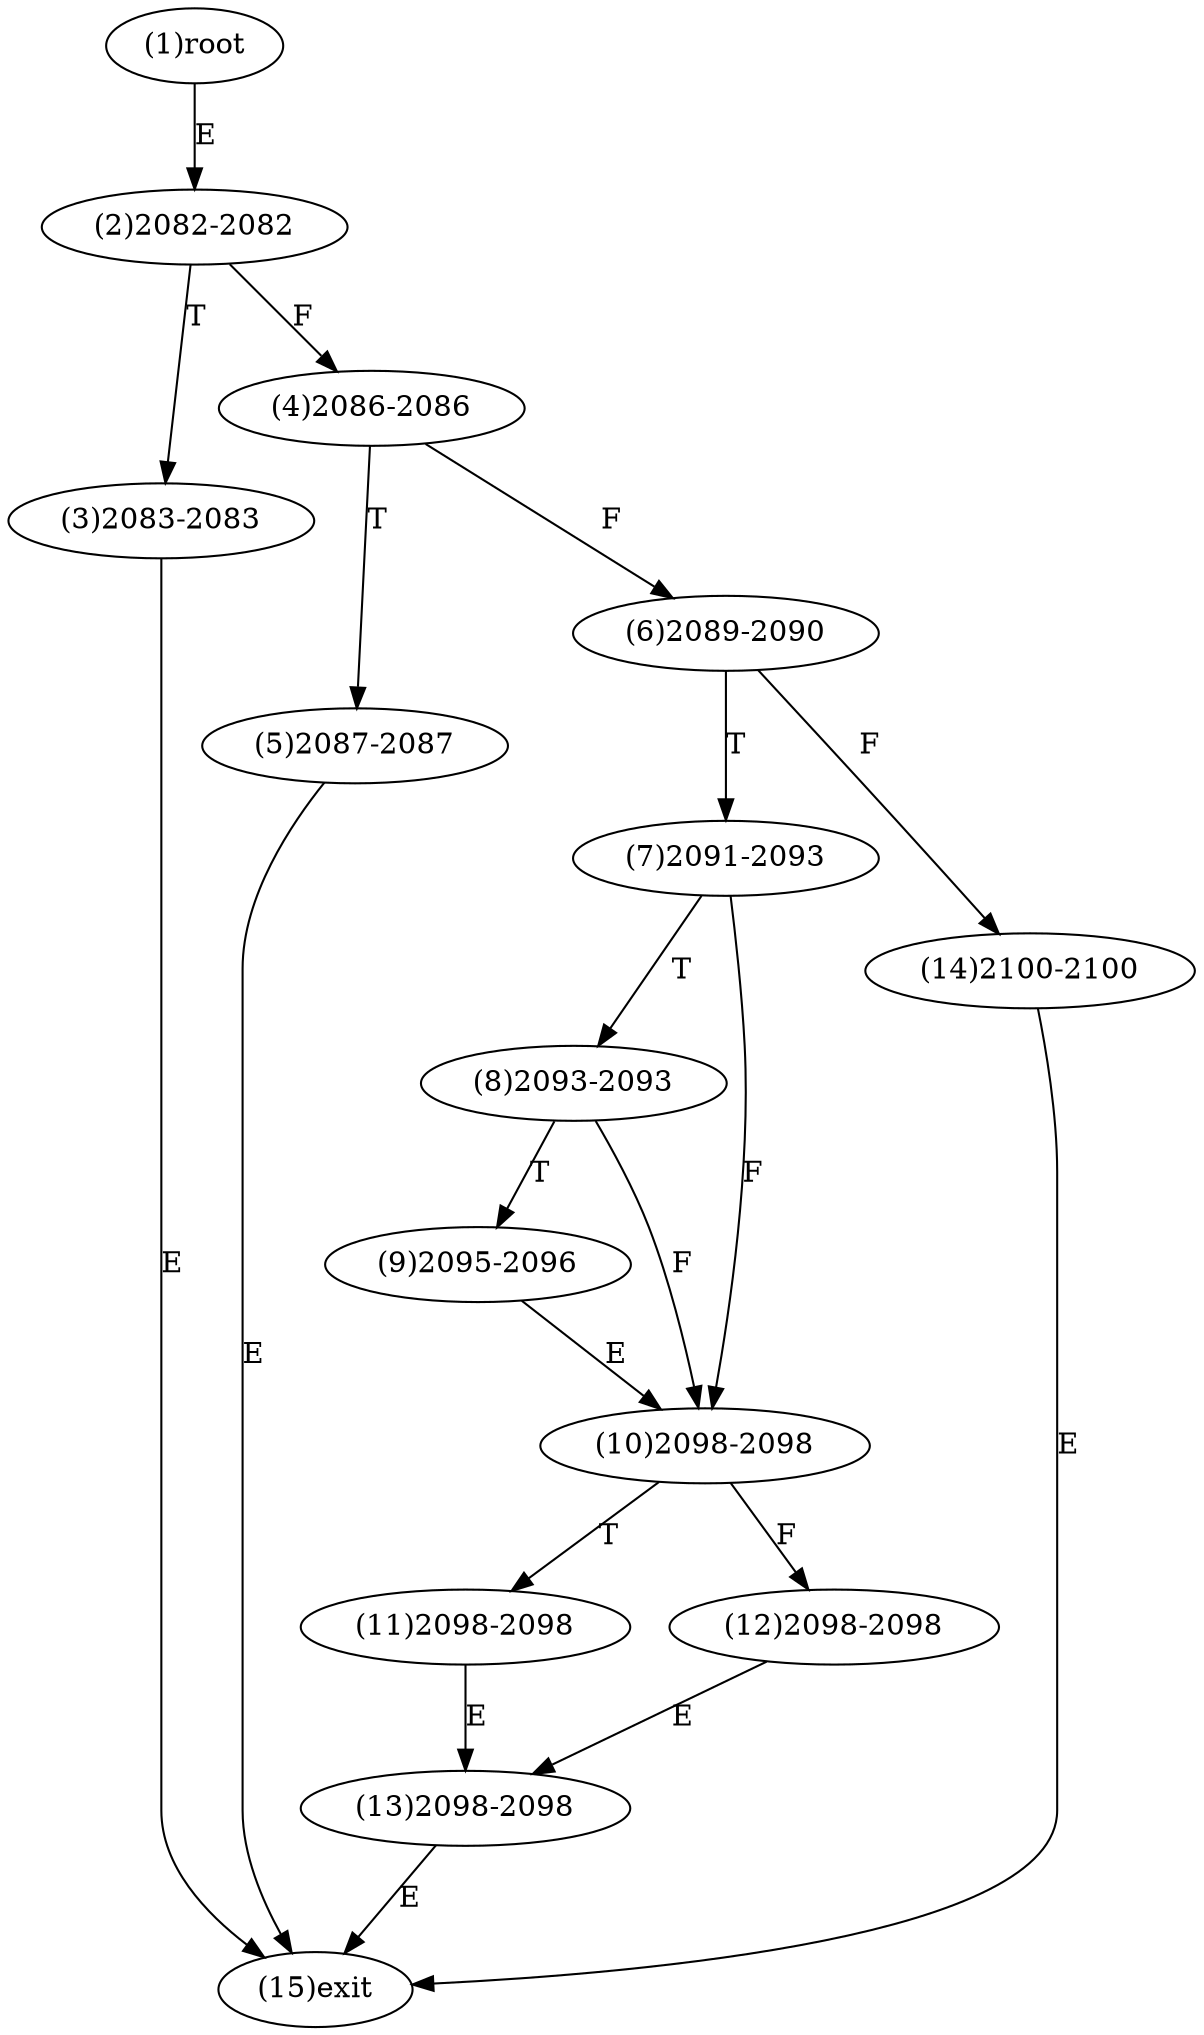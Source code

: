 digraph "" { 
1[ label="(1)root"];
2[ label="(2)2082-2082"];
3[ label="(3)2083-2083"];
4[ label="(4)2086-2086"];
5[ label="(5)2087-2087"];
6[ label="(6)2089-2090"];
7[ label="(7)2091-2093"];
8[ label="(8)2093-2093"];
9[ label="(9)2095-2096"];
10[ label="(10)2098-2098"];
11[ label="(11)2098-2098"];
12[ label="(12)2098-2098"];
13[ label="(13)2098-2098"];
14[ label="(14)2100-2100"];
15[ label="(15)exit"];
1->2[ label="E"];
2->4[ label="F"];
2->3[ label="T"];
3->15[ label="E"];
4->6[ label="F"];
4->5[ label="T"];
5->15[ label="E"];
6->14[ label="F"];
6->7[ label="T"];
7->10[ label="F"];
7->8[ label="T"];
8->10[ label="F"];
8->9[ label="T"];
9->10[ label="E"];
10->12[ label="F"];
10->11[ label="T"];
11->13[ label="E"];
12->13[ label="E"];
13->15[ label="E"];
14->15[ label="E"];
}